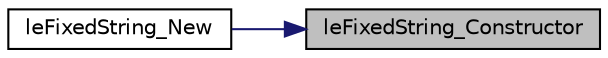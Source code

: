 digraph "leFixedString_Constructor"
{
 // LATEX_PDF_SIZE
  edge [fontname="Helvetica",fontsize="10",labelfontname="Helvetica",labelfontsize="10"];
  node [fontname="Helvetica",fontsize="10",shape=record];
  rankdir="RL";
  Node1 [label="leFixedString_Constructor",height=0.2,width=0.4,color="black", fillcolor="grey75", style="filled", fontcolor="black",tooltip=" "];
  Node1 -> Node2 [dir="back",color="midnightblue",fontsize="10",style="solid",fontname="Helvetica"];
  Node2 [label="leFixedString_New",height=0.2,width=0.4,color="black", fillcolor="white", style="filled",URL="$legato__fixedstring_8h.html#ac061c4ad39ed6843d06ac23afd2ee4c0",tooltip=" "];
}
